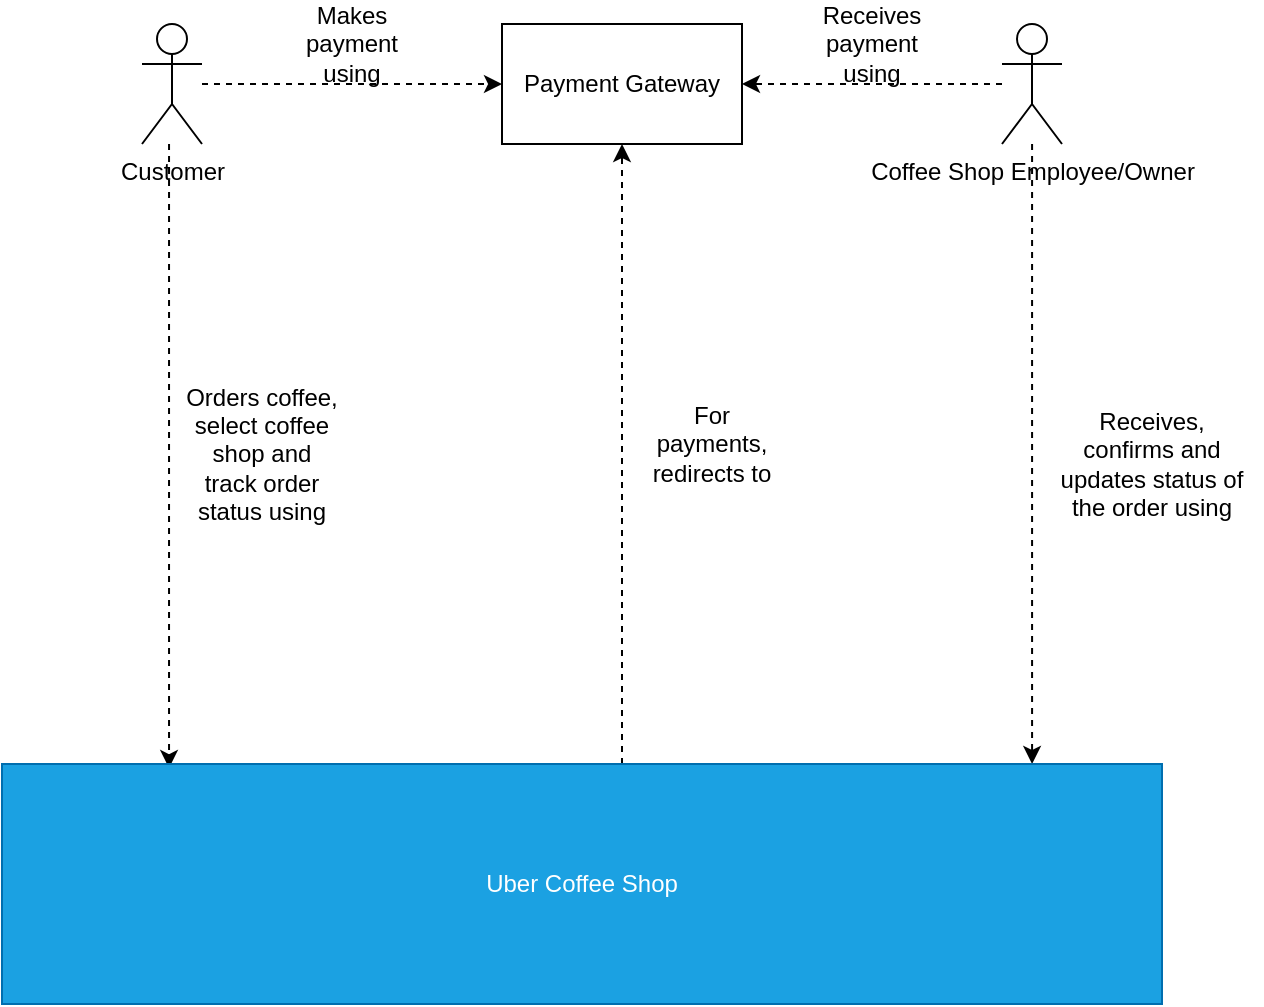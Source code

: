 <mxfile version="14.7.4" type="github">
  <diagram id="YjuRmg1Bx2BvvdOO_Ps6" name="Page-1">
    <mxGraphModel dx="1022" dy="437" grid="1" gridSize="10" guides="1" tooltips="1" connect="1" arrows="1" fold="1" page="1" pageScale="1" pageWidth="850" pageHeight="1100" math="0" shadow="0">
      <root>
        <mxCell id="0" />
        <mxCell id="1" parent="0" />
        <mxCell id="JCqmUcHljzqI2rWM6ied-7" style="edgeStyle=orthogonalEdgeStyle;rounded=0;orthogonalLoop=1;jettySize=auto;html=1;entryX=0.144;entryY=0.017;entryDx=0;entryDy=0;entryPerimeter=0;dashed=1;" parent="1" source="JCqmUcHljzqI2rWM6ied-1" target="JCqmUcHljzqI2rWM6ied-5" edge="1">
          <mxGeometry relative="1" as="geometry">
            <Array as="points">
              <mxPoint x="184" y="100" />
            </Array>
          </mxGeometry>
        </mxCell>
        <mxCell id="JCqmUcHljzqI2rWM6ied-9" style="edgeStyle=orthogonalEdgeStyle;rounded=0;orthogonalLoop=1;jettySize=auto;html=1;dashed=1;" parent="1" source="JCqmUcHljzqI2rWM6ied-1" edge="1">
          <mxGeometry relative="1" as="geometry">
            <mxPoint x="350" y="100" as="targetPoint" />
          </mxGeometry>
        </mxCell>
        <mxCell id="JCqmUcHljzqI2rWM6ied-1" value="Customer" style="shape=umlActor;verticalLabelPosition=bottom;verticalAlign=top;html=1;outlineConnect=0;" parent="1" vertex="1">
          <mxGeometry x="170" y="70" width="30" height="60" as="geometry" />
        </mxCell>
        <mxCell id="JCqmUcHljzqI2rWM6ied-15" style="edgeStyle=orthogonalEdgeStyle;rounded=0;orthogonalLoop=1;jettySize=auto;html=1;entryX=1;entryY=0.5;entryDx=0;entryDy=0;dashed=1;" parent="1" source="JCqmUcHljzqI2rWM6ied-2" target="JCqmUcHljzqI2rWM6ied-6" edge="1">
          <mxGeometry relative="1" as="geometry" />
        </mxCell>
        <mxCell id="JCqmUcHljzqI2rWM6ied-17" style="edgeStyle=orthogonalEdgeStyle;rounded=0;orthogonalLoop=1;jettySize=auto;html=1;entryX=0.888;entryY=0;entryDx=0;entryDy=0;entryPerimeter=0;dashed=1;" parent="1" source="JCqmUcHljzqI2rWM6ied-2" target="JCqmUcHljzqI2rWM6ied-5" edge="1">
          <mxGeometry relative="1" as="geometry" />
        </mxCell>
        <mxCell id="JCqmUcHljzqI2rWM6ied-2" value="Coffee Shop Employee/Owner" style="shape=umlActor;verticalLabelPosition=bottom;verticalAlign=top;html=1;outlineConnect=0;" parent="1" vertex="1">
          <mxGeometry x="600" y="70" width="30" height="60" as="geometry" />
        </mxCell>
        <mxCell id="JCqmUcHljzqI2rWM6ied-12" style="edgeStyle=orthogonalEdgeStyle;rounded=0;orthogonalLoop=1;jettySize=auto;html=1;entryX=0.5;entryY=1;entryDx=0;entryDy=0;dashed=1;" parent="1" source="JCqmUcHljzqI2rWM6ied-5" target="JCqmUcHljzqI2rWM6ied-6" edge="1">
          <mxGeometry relative="1" as="geometry">
            <Array as="points">
              <mxPoint x="410" y="360" />
              <mxPoint x="410" y="360" />
            </Array>
          </mxGeometry>
        </mxCell>
        <mxCell id="JCqmUcHljzqI2rWM6ied-5" value="Uber Coffee Shop" style="rounded=0;whiteSpace=wrap;html=1;fillColor=#1ba1e2;strokeColor=#006EAF;fontColor=#ffffff;" parent="1" vertex="1">
          <mxGeometry x="100" y="440" width="580" height="120" as="geometry" />
        </mxCell>
        <mxCell id="JCqmUcHljzqI2rWM6ied-6" value="Payment Gateway" style="rounded=0;whiteSpace=wrap;html=1;" parent="1" vertex="1">
          <mxGeometry x="350" y="70" width="120" height="60" as="geometry" />
        </mxCell>
        <mxCell id="JCqmUcHljzqI2rWM6ied-10" value="Orders coffee, select coffee shop and track order status using" style="text;html=1;strokeColor=none;fillColor=none;align=center;verticalAlign=middle;whiteSpace=wrap;rounded=0;" parent="1" vertex="1">
          <mxGeometry x="190" y="250" width="80" height="70" as="geometry" />
        </mxCell>
        <mxCell id="JCqmUcHljzqI2rWM6ied-11" value="Makes payment using" style="text;html=1;strokeColor=none;fillColor=none;align=center;verticalAlign=middle;whiteSpace=wrap;rounded=0;" parent="1" vertex="1">
          <mxGeometry x="250" y="60" width="50" height="40" as="geometry" />
        </mxCell>
        <mxCell id="JCqmUcHljzqI2rWM6ied-13" value="Receives payment using" style="text;html=1;strokeColor=none;fillColor=none;align=center;verticalAlign=middle;whiteSpace=wrap;rounded=0;" parent="1" vertex="1">
          <mxGeometry x="510" y="60" width="50" height="40" as="geometry" />
        </mxCell>
        <mxCell id="JCqmUcHljzqI2rWM6ied-14" value="Receives,&lt;br&gt;confirms and updates status of the order using" style="text;html=1;strokeColor=none;fillColor=none;align=center;verticalAlign=middle;whiteSpace=wrap;rounded=0;" parent="1" vertex="1">
          <mxGeometry x="620" y="270" width="110" height="40" as="geometry" />
        </mxCell>
        <mxCell id="JCqmUcHljzqI2rWM6ied-16" value="For payments, redirects to" style="text;html=1;strokeColor=none;fillColor=none;align=center;verticalAlign=middle;whiteSpace=wrap;rounded=0;" parent="1" vertex="1">
          <mxGeometry x="420" y="260" width="70" height="40" as="geometry" />
        </mxCell>
      </root>
    </mxGraphModel>
  </diagram>
</mxfile>
